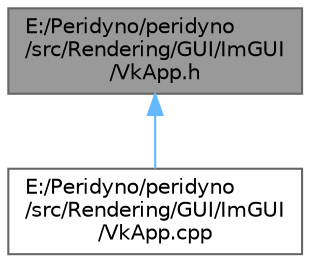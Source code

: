 digraph "E:/Peridyno/peridyno/src/Rendering/GUI/ImGUI/VkApp.h"
{
 // LATEX_PDF_SIZE
  bgcolor="transparent";
  edge [fontname=Helvetica,fontsize=10,labelfontname=Helvetica,labelfontsize=10];
  node [fontname=Helvetica,fontsize=10,shape=box,height=0.2,width=0.4];
  Node1 [id="Node000001",label="E:/Peridyno/peridyno\l/src/Rendering/GUI/ImGUI\l/VkApp.h",height=0.2,width=0.4,color="gray40", fillcolor="grey60", style="filled", fontcolor="black",tooltip=" "];
  Node1 -> Node2 [id="edge1_Node000001_Node000002",dir="back",color="steelblue1",style="solid",tooltip=" "];
  Node2 [id="Node000002",label="E:/Peridyno/peridyno\l/src/Rendering/GUI/ImGUI\l/VkApp.cpp",height=0.2,width=0.4,color="grey40", fillcolor="white", style="filled",URL="$_vk_app_8cpp.html",tooltip=" "];
}
